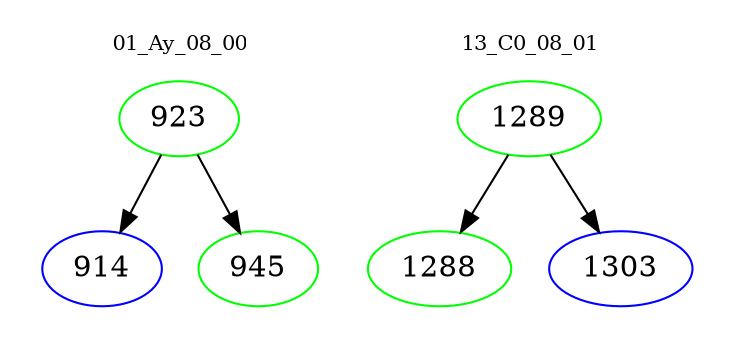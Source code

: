 digraph{
subgraph cluster_0 {
color = white
label = "01_Ay_08_00";
fontsize=10;
T0_923 [label="923", color="green"]
T0_923 -> T0_914 [color="black"]
T0_914 [label="914", color="blue"]
T0_923 -> T0_945 [color="black"]
T0_945 [label="945", color="green"]
}
subgraph cluster_1 {
color = white
label = "13_C0_08_01";
fontsize=10;
T1_1289 [label="1289", color="green"]
T1_1289 -> T1_1288 [color="black"]
T1_1288 [label="1288", color="green"]
T1_1289 -> T1_1303 [color="black"]
T1_1303 [label="1303", color="blue"]
}
}
